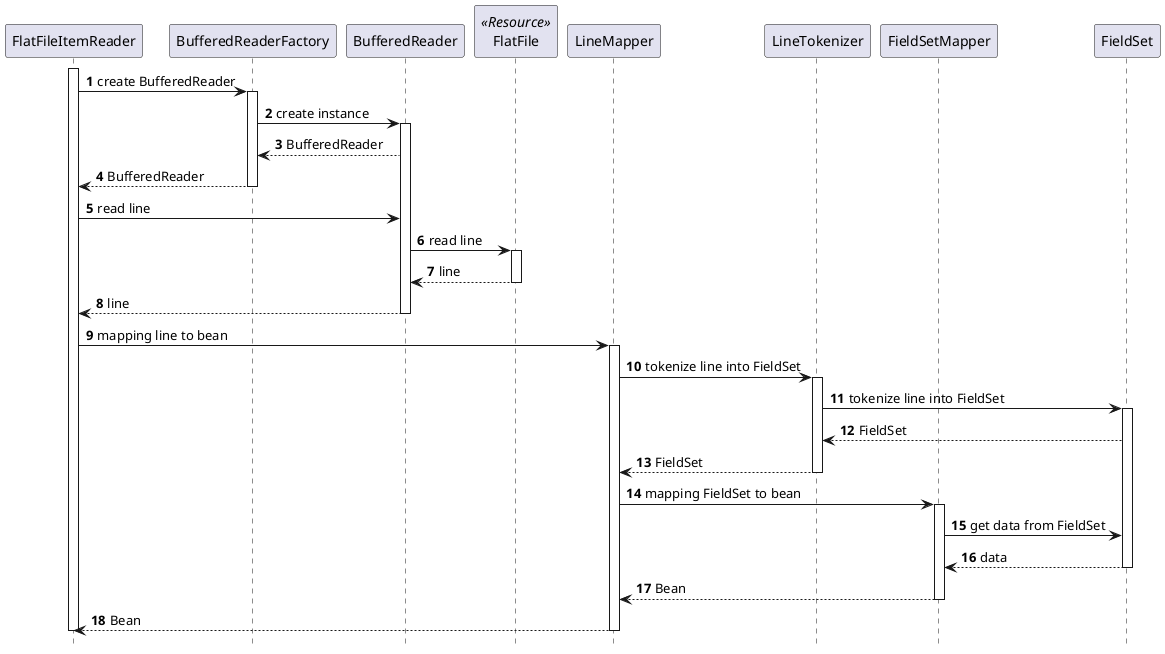 @startuml

participant FlatFileItemReader
participant BufferedReaderFactory
participant BufferedReader
participant FlatFile <<Resource>>
participant LineMapper
participant LineTokenizer
participant FieldSetMapper
participant FieldSet

autonumber
hide footbox

activate FlatFileItemReader
FlatFileItemReader -> BufferedReaderFactory : create BufferedReader
activate BufferedReaderFactory
BufferedReaderFactory -> BufferedReader : create instance
activate BufferedReader
BufferedReaderFactory <-- BufferedReader : BufferedReader
FlatFileItemReader <-- BufferedReaderFactory : BufferedReader
deactivate BufferedReaderFactory
FlatFileItemReader -> BufferedReader : read line
BufferedReader -> FlatFile : read line
activate FlatFile
BufferedReader <-- FlatFile : line
deactivate FlatFile
FlatFileItemReader <-- BufferedReader : line
deactivate BufferedReader
FlatFileItemReader -> LineMapper : mapping line to bean
activate LineMapper
LineMapper -> LineTokenizer : tokenize line into FieldSet
activate LineTokenizer
LineTokenizer -> FieldSet : tokenize line into FieldSet
activate FieldSet
LineTokenizer <-- FieldSet : FieldSet
LineMapper <-- LineTokenizer : FieldSet
deactivate LineTokenizer
LineMapper -> FieldSetMapper : mapping FieldSet to bean
activate FieldSetMapper
FieldSetMapper -> FieldSet : get data from FieldSet
FieldSetMapper <-- FieldSet : data
deactivate FieldSet
LineMapper <-- FieldSetMapper : Bean
deactivate FieldSetMapper
FlatFileItemReader <-- LineMapper : Bean
deactivate LineMapper
deactivate FlatFileItemReader
@enduml